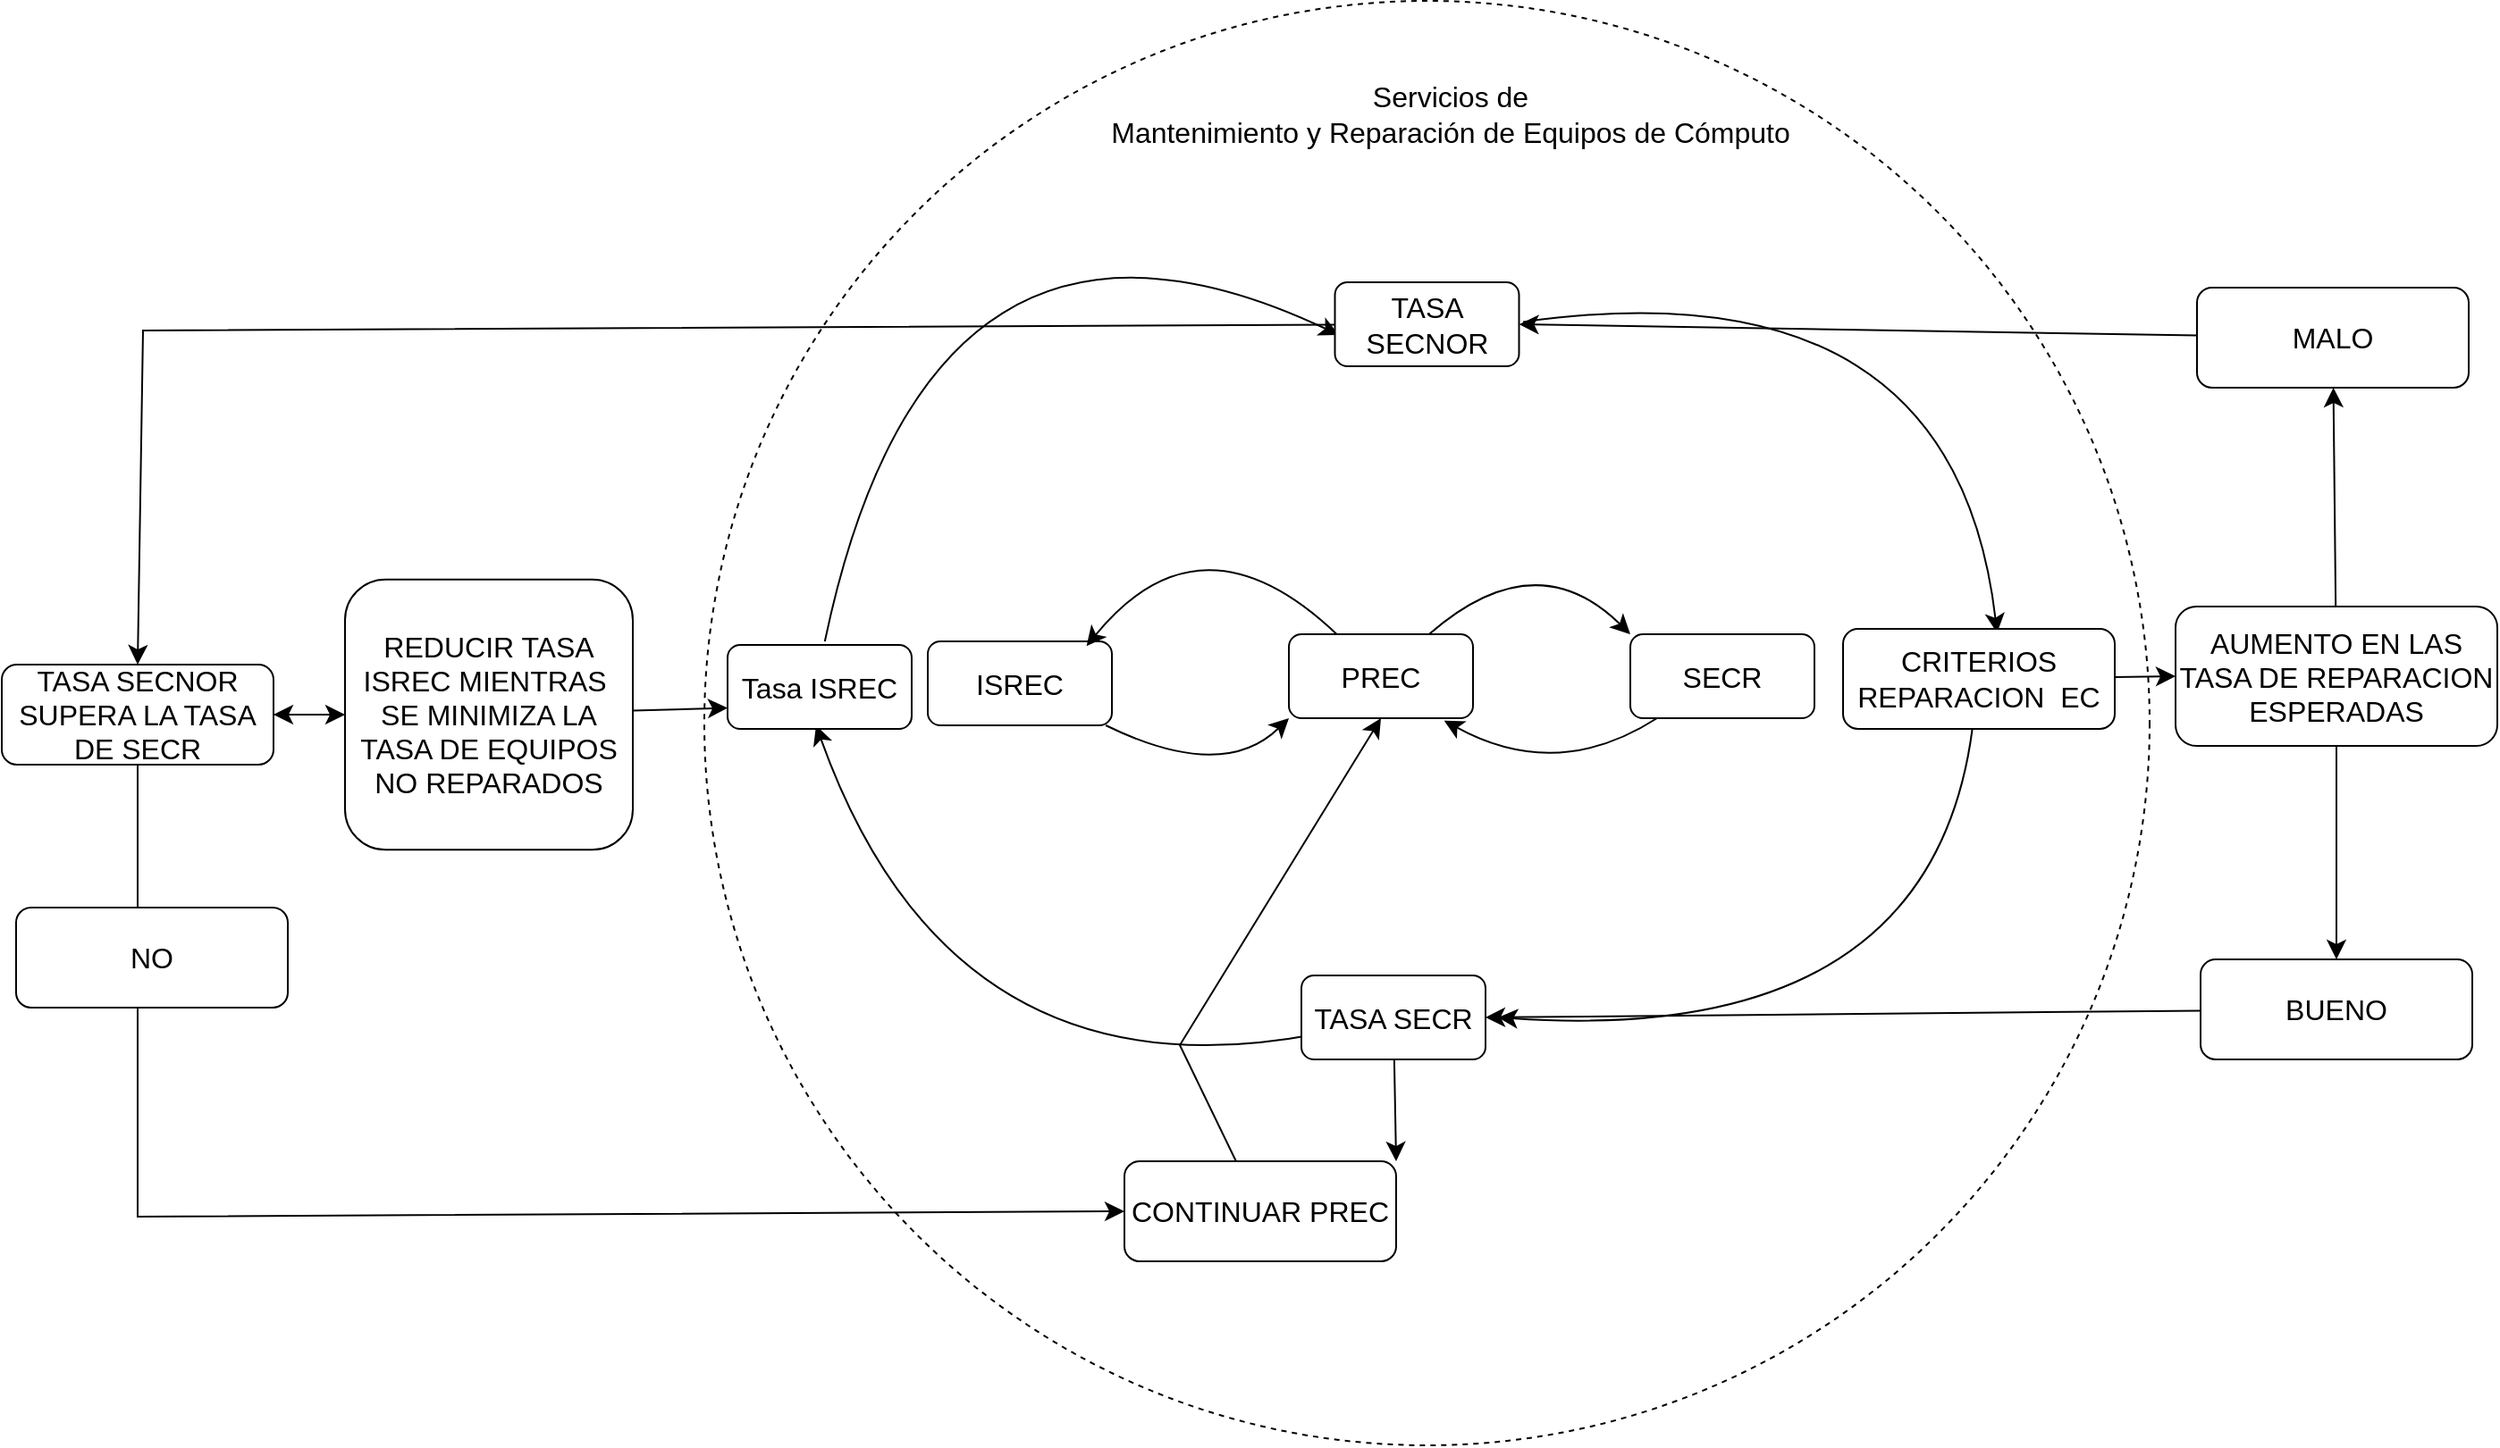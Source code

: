 <mxfile version="21.7.2" type="github" pages="2">
  <diagram name="Página-1" id="r3wywVz4yK5JfZALr3Rn">
    <mxGraphModel dx="2544" dy="1426" grid="0" gridSize="10" guides="1" tooltips="1" connect="1" arrows="1" fold="1" page="0" pageScale="1" pageWidth="827" pageHeight="1169" math="0" shadow="0">
      <root>
        <mxCell id="0" />
        <mxCell id="1" parent="0" />
        <mxCell id="5pueT0lu1OVvBLg2bh8u-1" value="" style="ellipse;whiteSpace=wrap;html=1;aspect=fixed;fontSize=16;dashed=1;" vertex="1" parent="1">
          <mxGeometry x="-285" y="-42.5" width="808.5" height="808.5" as="geometry" />
        </mxCell>
        <mxCell id="5pueT0lu1OVvBLg2bh8u-6" style="edgeStyle=none;curved=1;rounded=0;orthogonalLoop=1;jettySize=auto;html=1;entryX=0;entryY=1;entryDx=0;entryDy=0;fontSize=12;startSize=8;endSize=8;" edge="1" parent="1" source="5pueT0lu1OVvBLg2bh8u-2" target="5pueT0lu1OVvBLg2bh8u-4">
          <mxGeometry relative="1" as="geometry">
            <Array as="points">
              <mxPoint x="5" y="395" />
            </Array>
          </mxGeometry>
        </mxCell>
        <mxCell id="5pueT0lu1OVvBLg2bh8u-2" value="ISREC" style="rounded=1;whiteSpace=wrap;html=1;fontSize=16;" vertex="1" parent="1">
          <mxGeometry x="-160" y="316" width="103" height="47" as="geometry" />
        </mxCell>
        <mxCell id="5pueT0lu1OVvBLg2bh8u-8" style="edgeStyle=none;curved=1;rounded=0;orthogonalLoop=1;jettySize=auto;html=1;entryX=0.843;entryY=1.028;entryDx=0;entryDy=0;entryPerimeter=0;fontSize=12;startSize=8;endSize=8;" edge="1" parent="1" source="5pueT0lu1OVvBLg2bh8u-3" target="5pueT0lu1OVvBLg2bh8u-4">
          <mxGeometry relative="1" as="geometry">
            <Array as="points">
              <mxPoint x="192" y="395" />
            </Array>
          </mxGeometry>
        </mxCell>
        <mxCell id="5pueT0lu1OVvBLg2bh8u-3" value="SECR" style="rounded=1;whiteSpace=wrap;html=1;fontSize=16;" vertex="1" parent="1">
          <mxGeometry x="233" y="312" width="103" height="47" as="geometry" />
        </mxCell>
        <mxCell id="5pueT0lu1OVvBLg2bh8u-5" style="edgeStyle=none;curved=1;rounded=0;orthogonalLoop=1;jettySize=auto;html=1;entryX=0.862;entryY=0.057;entryDx=0;entryDy=0;entryPerimeter=0;fontSize=12;startSize=8;endSize=8;" edge="1" parent="1" source="5pueT0lu1OVvBLg2bh8u-4" target="5pueT0lu1OVvBLg2bh8u-2">
          <mxGeometry relative="1" as="geometry">
            <Array as="points">
              <mxPoint x="-7" y="240" />
            </Array>
          </mxGeometry>
        </mxCell>
        <mxCell id="5pueT0lu1OVvBLg2bh8u-7" style="edgeStyle=none;curved=1;rounded=0;orthogonalLoop=1;jettySize=auto;html=1;entryX=0;entryY=0;entryDx=0;entryDy=0;fontSize=12;startSize=8;endSize=8;" edge="1" parent="1" source="5pueT0lu1OVvBLg2bh8u-4" target="5pueT0lu1OVvBLg2bh8u-3">
          <mxGeometry relative="1" as="geometry">
            <Array as="points">
              <mxPoint x="180" y="260" />
            </Array>
          </mxGeometry>
        </mxCell>
        <mxCell id="5pueT0lu1OVvBLg2bh8u-4" value="PREC" style="rounded=1;whiteSpace=wrap;html=1;fontSize=16;" vertex="1" parent="1">
          <mxGeometry x="42" y="312" width="103" height="47" as="geometry" />
        </mxCell>
        <mxCell id="JMTsrlxDNgS4ko7KC8qy-6" style="edgeStyle=none;curved=1;rounded=0;orthogonalLoop=1;jettySize=auto;html=1;entryX=0;entryY=0.5;entryDx=0;entryDy=0;fontSize=12;startSize=8;endSize=8;" edge="1" parent="1">
          <mxGeometry relative="1" as="geometry">
            <mxPoint x="-217.583" y="316" as="sourcePoint" />
            <mxPoint x="70" y="144.5" as="targetPoint" />
            <Array as="points">
              <mxPoint x="-159" y="36" />
            </Array>
          </mxGeometry>
        </mxCell>
        <mxCell id="JMTsrlxDNgS4ko7KC8qy-7" style="edgeStyle=none;curved=1;rounded=0;orthogonalLoop=1;jettySize=auto;html=1;entryX=0.567;entryY=0.041;entryDx=0;entryDy=0;entryPerimeter=0;fontSize=12;startSize=8;endSize=8;" edge="1" parent="1" target="JMTsrlxDNgS4ko7KC8qy-3">
          <mxGeometry relative="1" as="geometry">
            <mxPoint x="173" y="137.193" as="sourcePoint" />
            <Array as="points">
              <mxPoint x="414" y="103" />
            </Array>
          </mxGeometry>
        </mxCell>
        <mxCell id="JMTsrlxDNgS4ko7KC8qy-10" style="edgeStyle=none;orthogonalLoop=1;jettySize=auto;html=1;entryX=0.5;entryY=1;entryDx=0;entryDy=0;fontSize=12;startSize=8;endSize=8;curved=1;" edge="1" parent="1">
          <mxGeometry relative="1" as="geometry">
            <mxPoint x="56" y="536.112" as="sourcePoint" />
            <mxPoint x="-222.5" y="363" as="targetPoint" />
            <Array as="points">
              <mxPoint x="-147" y="574" />
            </Array>
          </mxGeometry>
        </mxCell>
        <mxCell id="JMTsrlxDNgS4ko7KC8qy-9" style="edgeStyle=none;curved=1;rounded=0;orthogonalLoop=1;jettySize=auto;html=1;entryX=1;entryY=0.5;entryDx=0;entryDy=0;fontSize=12;startSize=8;endSize=8;" edge="1" parent="1" source="JMTsrlxDNgS4ko7KC8qy-3">
          <mxGeometry relative="1" as="geometry">
            <mxPoint x="159" y="526.5" as="targetPoint" />
            <Array as="points">
              <mxPoint x="401" y="543" />
            </Array>
          </mxGeometry>
        </mxCell>
        <mxCell id="JMTsrlxDNgS4ko7KC8qy-34" style="edgeStyle=none;curved=1;rounded=0;orthogonalLoop=1;jettySize=auto;html=1;entryX=0;entryY=0.5;entryDx=0;entryDy=0;fontSize=12;startSize=8;endSize=8;" edge="1" parent="1" source="JMTsrlxDNgS4ko7KC8qy-3" target="JMTsrlxDNgS4ko7KC8qy-16">
          <mxGeometry relative="1" as="geometry" />
        </mxCell>
        <mxCell id="JMTsrlxDNgS4ko7KC8qy-3" value="CRITERIOS REPARACION&amp;nbsp; EC" style="rounded=1;whiteSpace=wrap;html=1;fontSize=16;" vertex="1" parent="1">
          <mxGeometry x="352" y="309" width="152" height="56" as="geometry" />
        </mxCell>
        <mxCell id="JMTsrlxDNgS4ko7KC8qy-5" value="Servicios de &lt;br&gt;Mantenimiento y Reparación de Equipos de Cómputo" style="text;html=1;strokeColor=none;fillColor=none;align=center;verticalAlign=middle;whiteSpace=wrap;rounded=0;fontSize=16;" vertex="1" parent="1">
          <mxGeometry x="-74" y="6" width="412.75" height="30" as="geometry" />
        </mxCell>
        <mxCell id="JMTsrlxDNgS4ko7KC8qy-20" style="edgeStyle=none;rounded=0;orthogonalLoop=1;jettySize=auto;html=1;entryX=0.5;entryY=0;entryDx=0;entryDy=0;fontSize=12;startSize=8;endSize=8;" edge="1" parent="1" source="JMTsrlxDNgS4ko7KC8qy-11" target="JMTsrlxDNgS4ko7KC8qy-18">
          <mxGeometry relative="1" as="geometry">
            <Array as="points">
              <mxPoint x="-599" y="142" />
            </Array>
          </mxGeometry>
        </mxCell>
        <mxCell id="JMTsrlxDNgS4ko7KC8qy-11" value="TASA SECNOR" style="rounded=1;whiteSpace=wrap;html=1;fontSize=16;" vertex="1" parent="1">
          <mxGeometry x="67.75" y="115" width="103" height="47" as="geometry" />
        </mxCell>
        <mxCell id="JMTsrlxDNgS4ko7KC8qy-12" value="Tasa ISREC" style="rounded=1;whiteSpace=wrap;html=1;fontSize=16;" vertex="1" parent="1">
          <mxGeometry x="-272" y="318" width="103" height="47" as="geometry" />
        </mxCell>
        <mxCell id="JMTsrlxDNgS4ko7KC8qy-30" style="edgeStyle=none;curved=1;rounded=0;orthogonalLoop=1;jettySize=auto;html=1;entryX=1;entryY=0;entryDx=0;entryDy=0;fontSize=12;startSize=8;endSize=8;" edge="1" parent="1" source="JMTsrlxDNgS4ko7KC8qy-13" target="JMTsrlxDNgS4ko7KC8qy-23">
          <mxGeometry relative="1" as="geometry" />
        </mxCell>
        <mxCell id="JMTsrlxDNgS4ko7KC8qy-13" value="TASA SECR" style="rounded=1;whiteSpace=wrap;html=1;fontSize=16;" vertex="1" parent="1">
          <mxGeometry x="49" y="503" width="103" height="47" as="geometry" />
        </mxCell>
        <mxCell id="JMTsrlxDNgS4ko7KC8qy-28" style="edgeStyle=none;curved=1;rounded=0;orthogonalLoop=1;jettySize=auto;html=1;entryX=1;entryY=0.5;entryDx=0;entryDy=0;fontSize=12;startSize=8;endSize=8;" edge="1" parent="1" source="JMTsrlxDNgS4ko7KC8qy-14" target="JMTsrlxDNgS4ko7KC8qy-13">
          <mxGeometry relative="1" as="geometry" />
        </mxCell>
        <mxCell id="JMTsrlxDNgS4ko7KC8qy-14" value="BUENO" style="rounded=1;whiteSpace=wrap;html=1;fontSize=16;" vertex="1" parent="1">
          <mxGeometry x="552" y="494" width="152" height="56" as="geometry" />
        </mxCell>
        <mxCell id="JMTsrlxDNgS4ko7KC8qy-17" style="edgeStyle=none;curved=1;rounded=0;orthogonalLoop=1;jettySize=auto;html=1;entryX=1;entryY=0.5;entryDx=0;entryDy=0;fontSize=12;startSize=8;endSize=8;" edge="1" parent="1" source="JMTsrlxDNgS4ko7KC8qy-15" target="JMTsrlxDNgS4ko7KC8qy-11">
          <mxGeometry relative="1" as="geometry" />
        </mxCell>
        <mxCell id="JMTsrlxDNgS4ko7KC8qy-15" value="MALO" style="rounded=1;whiteSpace=wrap;html=1;fontSize=16;" vertex="1" parent="1">
          <mxGeometry x="550" y="118" width="152" height="56" as="geometry" />
        </mxCell>
        <mxCell id="JMTsrlxDNgS4ko7KC8qy-21" style="edgeStyle=none;curved=1;rounded=0;orthogonalLoop=1;jettySize=auto;html=1;fontSize=12;startSize=8;endSize=8;" edge="1" parent="1" source="JMTsrlxDNgS4ko7KC8qy-16" target="JMTsrlxDNgS4ko7KC8qy-15">
          <mxGeometry relative="1" as="geometry" />
        </mxCell>
        <mxCell id="JMTsrlxDNgS4ko7KC8qy-22" style="edgeStyle=none;curved=1;rounded=0;orthogonalLoop=1;jettySize=auto;html=1;entryX=0.5;entryY=0;entryDx=0;entryDy=0;fontSize=12;startSize=8;endSize=8;" edge="1" parent="1" source="JMTsrlxDNgS4ko7KC8qy-16" target="JMTsrlxDNgS4ko7KC8qy-14">
          <mxGeometry relative="1" as="geometry" />
        </mxCell>
        <mxCell id="JMTsrlxDNgS4ko7KC8qy-16" value="AUMENTO EN LAS TASA DE REPARACION ESPERADAS" style="rounded=1;whiteSpace=wrap;html=1;fontSize=16;" vertex="1" parent="1">
          <mxGeometry x="538" y="296.5" width="180" height="78" as="geometry" />
        </mxCell>
        <mxCell id="JMTsrlxDNgS4ko7KC8qy-25" style="edgeStyle=none;curved=1;rounded=0;orthogonalLoop=1;jettySize=auto;html=1;entryX=0;entryY=0.5;entryDx=0;entryDy=0;fontSize=12;startSize=8;endSize=8;" edge="1" parent="1" source="JMTsrlxDNgS4ko7KC8qy-18" target="JMTsrlxDNgS4ko7KC8qy-24">
          <mxGeometry relative="1" as="geometry" />
        </mxCell>
        <mxCell id="JMTsrlxDNgS4ko7KC8qy-27" style="edgeStyle=none;rounded=0;orthogonalLoop=1;jettySize=auto;html=1;entryX=0;entryY=0.5;entryDx=0;entryDy=0;fontSize=12;startSize=8;endSize=8;" edge="1" parent="1" source="JMTsrlxDNgS4ko7KC8qy-18" target="JMTsrlxDNgS4ko7KC8qy-23">
          <mxGeometry relative="1" as="geometry">
            <Array as="points">
              <mxPoint x="-602" y="638" />
            </Array>
          </mxGeometry>
        </mxCell>
        <mxCell id="JMTsrlxDNgS4ko7KC8qy-18" value="TASA SECNOR SUPERA LA TASA DE SECR" style="rounded=1;whiteSpace=wrap;html=1;fontSize=16;" vertex="1" parent="1">
          <mxGeometry x="-678" y="329" width="152" height="56" as="geometry" />
        </mxCell>
        <mxCell id="JMTsrlxDNgS4ko7KC8qy-31" style="edgeStyle=none;rounded=0;orthogonalLoop=1;jettySize=auto;html=1;entryX=0.5;entryY=1;entryDx=0;entryDy=0;fontSize=12;startSize=8;endSize=8;" edge="1" parent="1" source="JMTsrlxDNgS4ko7KC8qy-23" target="5pueT0lu1OVvBLg2bh8u-4">
          <mxGeometry relative="1" as="geometry">
            <Array as="points">
              <mxPoint x="-19" y="542" />
            </Array>
          </mxGeometry>
        </mxCell>
        <mxCell id="JMTsrlxDNgS4ko7KC8qy-23" value="CONTINUAR PREC" style="rounded=1;whiteSpace=wrap;html=1;fontSize=16;" vertex="1" parent="1">
          <mxGeometry x="-50" y="607" width="152" height="56" as="geometry" />
        </mxCell>
        <mxCell id="JMTsrlxDNgS4ko7KC8qy-26" style="edgeStyle=none;curved=1;rounded=0;orthogonalLoop=1;jettySize=auto;html=1;fontSize=12;startSize=8;endSize=8;" edge="1" parent="1" source="JMTsrlxDNgS4ko7KC8qy-24" target="JMTsrlxDNgS4ko7KC8qy-18">
          <mxGeometry relative="1" as="geometry" />
        </mxCell>
        <mxCell id="JMTsrlxDNgS4ko7KC8qy-32" style="edgeStyle=none;curved=1;rounded=0;orthogonalLoop=1;jettySize=auto;html=1;entryX=0;entryY=0.75;entryDx=0;entryDy=0;fontSize=12;startSize=8;endSize=8;" edge="1" parent="1" source="JMTsrlxDNgS4ko7KC8qy-24" target="JMTsrlxDNgS4ko7KC8qy-12">
          <mxGeometry relative="1" as="geometry" />
        </mxCell>
        <mxCell id="JMTsrlxDNgS4ko7KC8qy-24" value="REDUCIR TASA ISREC MIENTRAS&amp;nbsp; SE MINIMIZA LA TASA DE EQUIPOS NO REPARADOS" style="rounded=1;whiteSpace=wrap;html=1;fontSize=16;" vertex="1" parent="1">
          <mxGeometry x="-486" y="281.38" width="161" height="151.25" as="geometry" />
        </mxCell>
        <mxCell id="JMTsrlxDNgS4ko7KC8qy-33" value="NO" style="rounded=1;whiteSpace=wrap;html=1;fontSize=16;" vertex="1" parent="1">
          <mxGeometry x="-670" y="465" width="152" height="56" as="geometry" />
        </mxCell>
      </root>
    </mxGraphModel>
  </diagram>
  <diagram id="GgcA3LdX6pBFMQrKGOwo" name="Página-2">
    <mxGraphModel dx="2624" dy="1026" grid="0" gridSize="10" guides="1" tooltips="1" connect="1" arrows="1" fold="1" page="0" pageScale="1" pageWidth="827" pageHeight="1169" math="0" shadow="0">
      <root>
        <mxCell id="0" />
        <mxCell id="1" parent="0" />
        <mxCell id="HJfNDQcyVH3PU1oXRZtx-26" value="" style="rounded=0;whiteSpace=wrap;html=1;fontSize=16;" vertex="1" parent="1">
          <mxGeometry x="-34" y="137" width="1038" height="410" as="geometry" />
        </mxCell>
        <mxCell id="HJfNDQcyVH3PU1oXRZtx-9" value="PREC" style="rounded=1;whiteSpace=wrap;html=1;fontSize=16;" vertex="1" parent="1">
          <mxGeometry x="295" y="211" width="120" height="60" as="geometry" />
        </mxCell>
        <mxCell id="HJfNDQcyVH3PU1oXRZtx-10" value="SECR" style="rounded=1;whiteSpace=wrap;html=1;fontSize=16;" vertex="1" parent="1">
          <mxGeometry x="526" y="211" width="120" height="60" as="geometry" />
        </mxCell>
        <mxCell id="HJfNDQcyVH3PU1oXRZtx-11" value="Tasa Autorizada&amp;nbsp;ISREC" style="rounded=1;whiteSpace=wrap;html=1;fontSize=16;" vertex="1" parent="1">
          <mxGeometry x="58" y="380" width="155" height="59" as="geometry" />
        </mxCell>
        <mxCell id="HJfNDQcyVH3PU1oXRZtx-12" value="ISREC" style="rounded=1;whiteSpace=wrap;html=1;fontSize=16;" vertex="1" parent="1">
          <mxGeometry x="66" y="209" width="120" height="60" as="geometry" />
        </mxCell>
        <mxCell id="HJfNDQcyVH3PU1oXRZtx-13" value="" style="endArrow=classic;startArrow=classic;html=1;rounded=0;fontSize=12;startSize=8;endSize=8;curved=1;exitX=1;exitY=0.5;exitDx=0;exitDy=0;" edge="1" parent="1" source="HJfNDQcyVH3PU1oXRZtx-12" target="HJfNDQcyVH3PU1oXRZtx-9">
          <mxGeometry width="50" height="50" relative="1" as="geometry">
            <mxPoint x="262" y="194" as="sourcePoint" />
            <mxPoint x="312" y="144" as="targetPoint" />
          </mxGeometry>
        </mxCell>
        <mxCell id="HJfNDQcyVH3PU1oXRZtx-14" value="" style="endArrow=classic;startArrow=classic;html=1;rounded=0;fontSize=12;startSize=8;endSize=8;curved=1;entryX=0;entryY=0.5;entryDx=0;entryDy=0;exitX=1;exitY=0.5;exitDx=0;exitDy=0;" edge="1" parent="1" source="HJfNDQcyVH3PU1oXRZtx-9" target="HJfNDQcyVH3PU1oXRZtx-10">
          <mxGeometry width="50" height="50" relative="1" as="geometry">
            <mxPoint x="440" y="327" as="sourcePoint" />
            <mxPoint x="490" y="277" as="targetPoint" />
          </mxGeometry>
        </mxCell>
        <mxCell id="HJfNDQcyVH3PU1oXRZtx-15" value="Tasa Autorizada SECR" style="rounded=1;whiteSpace=wrap;html=1;fontSize=16;" vertex="1" parent="1">
          <mxGeometry x="508.5" y="371" width="155" height="59" as="geometry" />
        </mxCell>
        <mxCell id="HJfNDQcyVH3PU1oXRZtx-16" value="" style="endArrow=classic;startArrow=classic;html=1;rounded=0;fontSize=12;startSize=8;endSize=8;curved=1;entryX=0.5;entryY=1;entryDx=0;entryDy=0;exitX=0.458;exitY=0.034;exitDx=0;exitDy=0;exitPerimeter=0;" edge="1" parent="1" source="HJfNDQcyVH3PU1oXRZtx-11" target="HJfNDQcyVH3PU1oXRZtx-12">
          <mxGeometry width="50" height="50" relative="1" as="geometry">
            <mxPoint x="111" y="377" as="sourcePoint" />
            <mxPoint x="161" y="327" as="targetPoint" />
          </mxGeometry>
        </mxCell>
        <mxCell id="HJfNDQcyVH3PU1oXRZtx-18" value="" style="endArrow=classic;startArrow=classic;html=1;rounded=0;fontSize=12;startSize=8;endSize=8;curved=1;entryX=0.5;entryY=0;entryDx=0;entryDy=0;exitX=0.5;exitY=1;exitDx=0;exitDy=0;" edge="1" parent="1" source="HJfNDQcyVH3PU1oXRZtx-10" target="HJfNDQcyVH3PU1oXRZtx-15">
          <mxGeometry width="50" height="50" relative="1" as="geometry">
            <mxPoint x="175" y="226" as="sourcePoint" />
            <mxPoint x="225" y="176" as="targetPoint" />
          </mxGeometry>
        </mxCell>
        <mxCell id="HJfNDQcyVH3PU1oXRZtx-20" value="SECNOR" style="rounded=1;whiteSpace=wrap;html=1;fontSize=16;" vertex="1" parent="1">
          <mxGeometry x="778" y="209" width="120" height="60" as="geometry" />
        </mxCell>
        <mxCell id="HJfNDQcyVH3PU1oXRZtx-22" value="" style="endArrow=classic;startArrow=classic;html=1;rounded=0;fontSize=12;startSize=8;endSize=8;curved=1;entryX=0;entryY=0.5;entryDx=0;entryDy=0;exitX=1;exitY=0.5;exitDx=0;exitDy=0;" edge="1" parent="1" source="HJfNDQcyVH3PU1oXRZtx-10" target="HJfNDQcyVH3PU1oXRZtx-20">
          <mxGeometry width="50" height="50" relative="1" as="geometry">
            <mxPoint x="669" y="331" as="sourcePoint" />
            <mxPoint x="719" y="281" as="targetPoint" />
          </mxGeometry>
        </mxCell>
        <mxCell id="HJfNDQcyVH3PU1oXRZtx-24" value="Tasa Autorizada SECNOR" style="rounded=1;whiteSpace=wrap;html=1;fontSize=16;" vertex="1" parent="1">
          <mxGeometry x="760.5" y="368" width="155" height="59" as="geometry" />
        </mxCell>
        <mxCell id="HJfNDQcyVH3PU1oXRZtx-25" value="" style="endArrow=classic;startArrow=classic;html=1;rounded=0;fontSize=12;startSize=8;endSize=8;curved=1;entryX=0.5;entryY=0;entryDx=0;entryDy=0;exitX=0.5;exitY=1;exitDx=0;exitDy=0;" edge="1" parent="1" source="HJfNDQcyVH3PU1oXRZtx-20" target="HJfNDQcyVH3PU1oXRZtx-24">
          <mxGeometry width="50" height="50" relative="1" as="geometry">
            <mxPoint x="937" y="235" as="sourcePoint" />
            <mxPoint x="987" y="185" as="targetPoint" />
          </mxGeometry>
        </mxCell>
      </root>
    </mxGraphModel>
  </diagram>
</mxfile>
